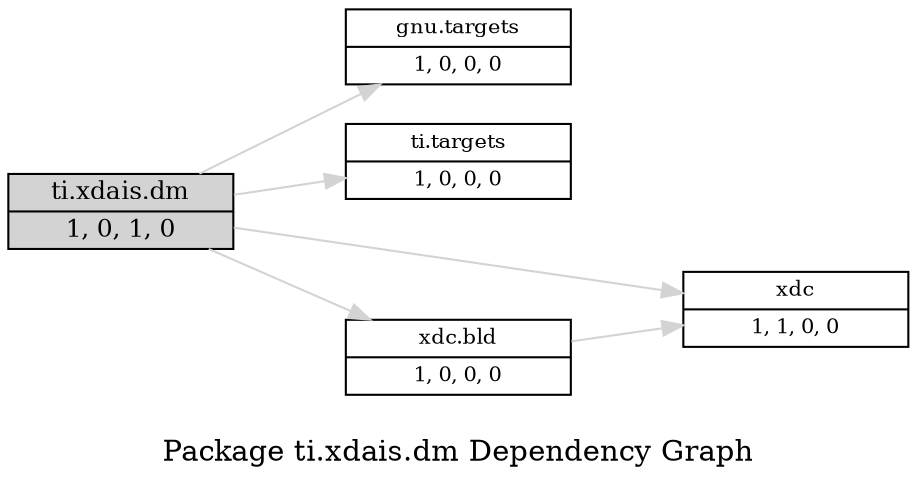 digraph dependencies {
    label="\nPackage ti.xdais.dm Dependency Graph";
    size="7.5,10";
    rankdir=LR;
    ranksep=".75";
    concentrate="true";
    node [fixedsize=true, width=1.5, style=filled, color=black];
    node [font=Helvetica, fontsize=12, fillcolor=lightgrey];
    ti_xdais_dm [shape=record,label="ti.xdais.dm|1, 0, 1, 0", URL="package.rel.xml"];
    node [fontsize=10, fillcolor=white];

    edge [style=solid, color=blue]

    edge [style=solid, color=lightgrey]
    gnu_targets [shape=record,label="gnu.targets|1, 0, 0, 0", URL="../../../../../../../../../toolsrc/library/vendors2005/xdc/xdcdist-d37/Linux/packages/gnu/targets/package/package.rel.svg"];
    ti_xdais_dm -> gnu_targets;
    ti_targets [shape=record,label="ti.targets|1, 0, 0, 0", URL="../../../../../../../../../toolsrc/library/vendors2005/xdc/xdcdist-d37/Linux/packages/ti/targets/package/package.rel.svg"];
    ti_xdais_dm -> ti_targets;
    xdc [shape=record,label="xdc|1, 1, 0, 0", URL="../../../../../../../../../toolsrc/library/vendors2005/xdc/xdcdist-d37/Linux/packages/xdc/package/package.rel.svg"];
    ti_xdais_dm -> xdc;
    xdc_bld [shape=record,label="xdc.bld|1, 0, 0, 0", URL="../../../../../../../../../toolsrc/library/vendors2005/xdc/xdcdist-d37/Linux/packages/xdc/bld/package/package.rel.svg"];
    ti_xdais_dm -> xdc_bld;

    edge [style=solid, color=blue]

    edge [style=solid, color=lightgrey]
    xdc_bld -> xdc;

    edge [style=solid, color=blue]

    edge [style=solid, color=lightgrey]

    edge [style=solid, color=blue]

    edge [style=solid, color=lightgrey]

    edge [style=solid, color=blue]

    edge [style=solid, color=lightgrey]
}
